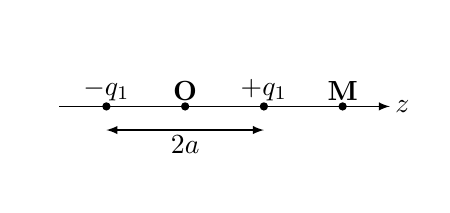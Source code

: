 %% document-wide tikz options and styles
\begin{tikzpicture}[>=latex, % option for nice arrows
    inner sep=0pt,%
    outer sep=2pt,%
    mark coordinate/.style={inner sep=0pt,outer sep=0pt,minimum size=3pt,
      fill=black,circle}]
  \sf
  \definecolor{red}{RGB}{221,42,43}
  \definecolor{green}{RGB}{105,182,40}
  \definecolor{blue}{RGB}{0,51,153}
  \definecolor{orange}{RGB}{192,128,64}
  \definecolor{gray}{RGB}{107,108,110}

  \clip (-2,-1) rectangle (3,1);

  \coordinate[mark coordinate] (O) at (0,0);
  \coordinate[mark coordinate] (P) at (1,0);
  \coordinate[mark coordinate] (N) at (-1,0);
  \coordinate[mark coordinate] (M) at (2,0);

  \draw[->] (-1.6,0) -- (2.6,0) node[right] {$z$};
  \draw[<->] (1,-0.3) -- (-1,-0.3) node[midway, below] {$2a$};

  \draw (P) node[above] {$+q_1$};
  \draw (N) node[above] {$-q_1$};
  \draw (M) node[above] {$\mathbf{M}$};
  \draw (O) node[above] {$\mathbf{O}$};

\end{tikzpicture}
